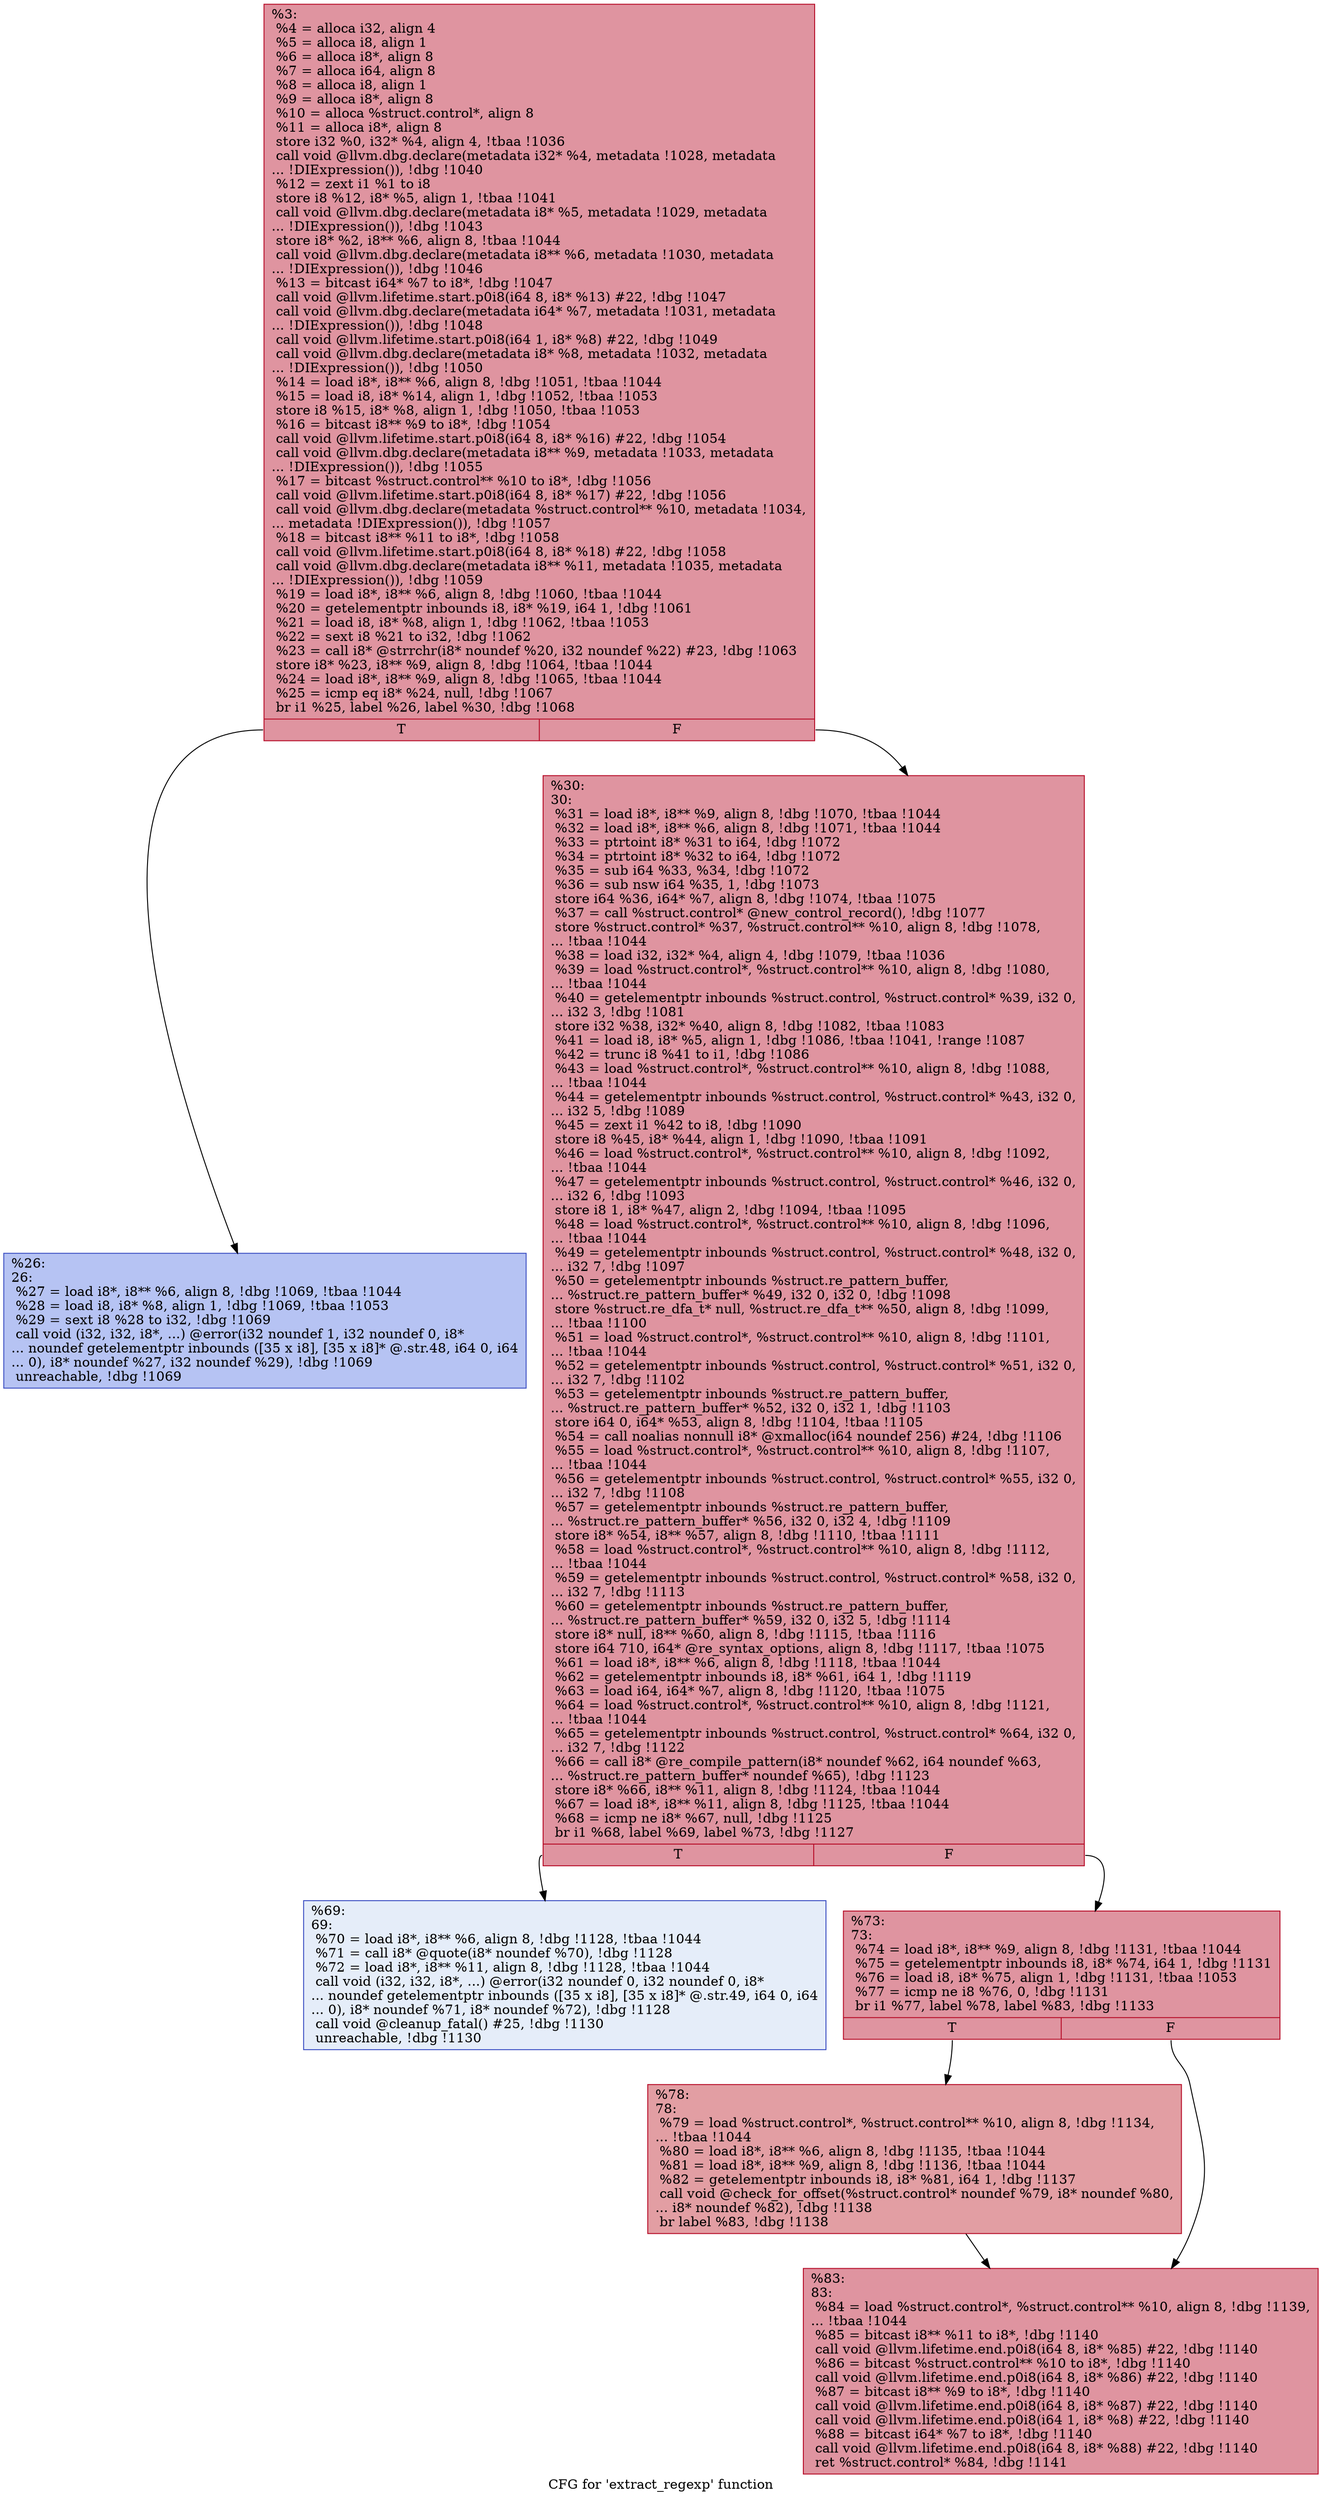 digraph "CFG for 'extract_regexp' function" {
	label="CFG for 'extract_regexp' function";

	Node0x23bac70 [shape=record,color="#b70d28ff", style=filled, fillcolor="#b70d2870",label="{%3:\l  %4 = alloca i32, align 4\l  %5 = alloca i8, align 1\l  %6 = alloca i8*, align 8\l  %7 = alloca i64, align 8\l  %8 = alloca i8, align 1\l  %9 = alloca i8*, align 8\l  %10 = alloca %struct.control*, align 8\l  %11 = alloca i8*, align 8\l  store i32 %0, i32* %4, align 4, !tbaa !1036\l  call void @llvm.dbg.declare(metadata i32* %4, metadata !1028, metadata\l... !DIExpression()), !dbg !1040\l  %12 = zext i1 %1 to i8\l  store i8 %12, i8* %5, align 1, !tbaa !1041\l  call void @llvm.dbg.declare(metadata i8* %5, metadata !1029, metadata\l... !DIExpression()), !dbg !1043\l  store i8* %2, i8** %6, align 8, !tbaa !1044\l  call void @llvm.dbg.declare(metadata i8** %6, metadata !1030, metadata\l... !DIExpression()), !dbg !1046\l  %13 = bitcast i64* %7 to i8*, !dbg !1047\l  call void @llvm.lifetime.start.p0i8(i64 8, i8* %13) #22, !dbg !1047\l  call void @llvm.dbg.declare(metadata i64* %7, metadata !1031, metadata\l... !DIExpression()), !dbg !1048\l  call void @llvm.lifetime.start.p0i8(i64 1, i8* %8) #22, !dbg !1049\l  call void @llvm.dbg.declare(metadata i8* %8, metadata !1032, metadata\l... !DIExpression()), !dbg !1050\l  %14 = load i8*, i8** %6, align 8, !dbg !1051, !tbaa !1044\l  %15 = load i8, i8* %14, align 1, !dbg !1052, !tbaa !1053\l  store i8 %15, i8* %8, align 1, !dbg !1050, !tbaa !1053\l  %16 = bitcast i8** %9 to i8*, !dbg !1054\l  call void @llvm.lifetime.start.p0i8(i64 8, i8* %16) #22, !dbg !1054\l  call void @llvm.dbg.declare(metadata i8** %9, metadata !1033, metadata\l... !DIExpression()), !dbg !1055\l  %17 = bitcast %struct.control** %10 to i8*, !dbg !1056\l  call void @llvm.lifetime.start.p0i8(i64 8, i8* %17) #22, !dbg !1056\l  call void @llvm.dbg.declare(metadata %struct.control** %10, metadata !1034,\l... metadata !DIExpression()), !dbg !1057\l  %18 = bitcast i8** %11 to i8*, !dbg !1058\l  call void @llvm.lifetime.start.p0i8(i64 8, i8* %18) #22, !dbg !1058\l  call void @llvm.dbg.declare(metadata i8** %11, metadata !1035, metadata\l... !DIExpression()), !dbg !1059\l  %19 = load i8*, i8** %6, align 8, !dbg !1060, !tbaa !1044\l  %20 = getelementptr inbounds i8, i8* %19, i64 1, !dbg !1061\l  %21 = load i8, i8* %8, align 1, !dbg !1062, !tbaa !1053\l  %22 = sext i8 %21 to i32, !dbg !1062\l  %23 = call i8* @strrchr(i8* noundef %20, i32 noundef %22) #23, !dbg !1063\l  store i8* %23, i8** %9, align 8, !dbg !1064, !tbaa !1044\l  %24 = load i8*, i8** %9, align 8, !dbg !1065, !tbaa !1044\l  %25 = icmp eq i8* %24, null, !dbg !1067\l  br i1 %25, label %26, label %30, !dbg !1068\l|{<s0>T|<s1>F}}"];
	Node0x23bac70:s0 -> Node0x23bad40;
	Node0x23bac70:s1 -> Node0x23bad90;
	Node0x23bad40 [shape=record,color="#3d50c3ff", style=filled, fillcolor="#5977e370",label="{%26:\l26:                                               \l  %27 = load i8*, i8** %6, align 8, !dbg !1069, !tbaa !1044\l  %28 = load i8, i8* %8, align 1, !dbg !1069, !tbaa !1053\l  %29 = sext i8 %28 to i32, !dbg !1069\l  call void (i32, i32, i8*, ...) @error(i32 noundef 1, i32 noundef 0, i8*\l... noundef getelementptr inbounds ([35 x i8], [35 x i8]* @.str.48, i64 0, i64\l... 0), i8* noundef %27, i32 noundef %29), !dbg !1069\l  unreachable, !dbg !1069\l}"];
	Node0x23bad90 [shape=record,color="#b70d28ff", style=filled, fillcolor="#b70d2870",label="{%30:\l30:                                               \l  %31 = load i8*, i8** %9, align 8, !dbg !1070, !tbaa !1044\l  %32 = load i8*, i8** %6, align 8, !dbg !1071, !tbaa !1044\l  %33 = ptrtoint i8* %31 to i64, !dbg !1072\l  %34 = ptrtoint i8* %32 to i64, !dbg !1072\l  %35 = sub i64 %33, %34, !dbg !1072\l  %36 = sub nsw i64 %35, 1, !dbg !1073\l  store i64 %36, i64* %7, align 8, !dbg !1074, !tbaa !1075\l  %37 = call %struct.control* @new_control_record(), !dbg !1077\l  store %struct.control* %37, %struct.control** %10, align 8, !dbg !1078,\l... !tbaa !1044\l  %38 = load i32, i32* %4, align 4, !dbg !1079, !tbaa !1036\l  %39 = load %struct.control*, %struct.control** %10, align 8, !dbg !1080,\l... !tbaa !1044\l  %40 = getelementptr inbounds %struct.control, %struct.control* %39, i32 0,\l... i32 3, !dbg !1081\l  store i32 %38, i32* %40, align 8, !dbg !1082, !tbaa !1083\l  %41 = load i8, i8* %5, align 1, !dbg !1086, !tbaa !1041, !range !1087\l  %42 = trunc i8 %41 to i1, !dbg !1086\l  %43 = load %struct.control*, %struct.control** %10, align 8, !dbg !1088,\l... !tbaa !1044\l  %44 = getelementptr inbounds %struct.control, %struct.control* %43, i32 0,\l... i32 5, !dbg !1089\l  %45 = zext i1 %42 to i8, !dbg !1090\l  store i8 %45, i8* %44, align 1, !dbg !1090, !tbaa !1091\l  %46 = load %struct.control*, %struct.control** %10, align 8, !dbg !1092,\l... !tbaa !1044\l  %47 = getelementptr inbounds %struct.control, %struct.control* %46, i32 0,\l... i32 6, !dbg !1093\l  store i8 1, i8* %47, align 2, !dbg !1094, !tbaa !1095\l  %48 = load %struct.control*, %struct.control** %10, align 8, !dbg !1096,\l... !tbaa !1044\l  %49 = getelementptr inbounds %struct.control, %struct.control* %48, i32 0,\l... i32 7, !dbg !1097\l  %50 = getelementptr inbounds %struct.re_pattern_buffer,\l... %struct.re_pattern_buffer* %49, i32 0, i32 0, !dbg !1098\l  store %struct.re_dfa_t* null, %struct.re_dfa_t** %50, align 8, !dbg !1099,\l... !tbaa !1100\l  %51 = load %struct.control*, %struct.control** %10, align 8, !dbg !1101,\l... !tbaa !1044\l  %52 = getelementptr inbounds %struct.control, %struct.control* %51, i32 0,\l... i32 7, !dbg !1102\l  %53 = getelementptr inbounds %struct.re_pattern_buffer,\l... %struct.re_pattern_buffer* %52, i32 0, i32 1, !dbg !1103\l  store i64 0, i64* %53, align 8, !dbg !1104, !tbaa !1105\l  %54 = call noalias nonnull i8* @xmalloc(i64 noundef 256) #24, !dbg !1106\l  %55 = load %struct.control*, %struct.control** %10, align 8, !dbg !1107,\l... !tbaa !1044\l  %56 = getelementptr inbounds %struct.control, %struct.control* %55, i32 0,\l... i32 7, !dbg !1108\l  %57 = getelementptr inbounds %struct.re_pattern_buffer,\l... %struct.re_pattern_buffer* %56, i32 0, i32 4, !dbg !1109\l  store i8* %54, i8** %57, align 8, !dbg !1110, !tbaa !1111\l  %58 = load %struct.control*, %struct.control** %10, align 8, !dbg !1112,\l... !tbaa !1044\l  %59 = getelementptr inbounds %struct.control, %struct.control* %58, i32 0,\l... i32 7, !dbg !1113\l  %60 = getelementptr inbounds %struct.re_pattern_buffer,\l... %struct.re_pattern_buffer* %59, i32 0, i32 5, !dbg !1114\l  store i8* null, i8** %60, align 8, !dbg !1115, !tbaa !1116\l  store i64 710, i64* @re_syntax_options, align 8, !dbg !1117, !tbaa !1075\l  %61 = load i8*, i8** %6, align 8, !dbg !1118, !tbaa !1044\l  %62 = getelementptr inbounds i8, i8* %61, i64 1, !dbg !1119\l  %63 = load i64, i64* %7, align 8, !dbg !1120, !tbaa !1075\l  %64 = load %struct.control*, %struct.control** %10, align 8, !dbg !1121,\l... !tbaa !1044\l  %65 = getelementptr inbounds %struct.control, %struct.control* %64, i32 0,\l... i32 7, !dbg !1122\l  %66 = call i8* @re_compile_pattern(i8* noundef %62, i64 noundef %63,\l... %struct.re_pattern_buffer* noundef %65), !dbg !1123\l  store i8* %66, i8** %11, align 8, !dbg !1124, !tbaa !1044\l  %67 = load i8*, i8** %11, align 8, !dbg !1125, !tbaa !1044\l  %68 = icmp ne i8* %67, null, !dbg !1125\l  br i1 %68, label %69, label %73, !dbg !1127\l|{<s0>T|<s1>F}}"];
	Node0x23bad90:s0 -> Node0x23bade0;
	Node0x23bad90:s1 -> Node0x23bae30;
	Node0x23bade0 [shape=record,color="#3d50c3ff", style=filled, fillcolor="#c5d6f270",label="{%69:\l69:                                               \l  %70 = load i8*, i8** %6, align 8, !dbg !1128, !tbaa !1044\l  %71 = call i8* @quote(i8* noundef %70), !dbg !1128\l  %72 = load i8*, i8** %11, align 8, !dbg !1128, !tbaa !1044\l  call void (i32, i32, i8*, ...) @error(i32 noundef 0, i32 noundef 0, i8*\l... noundef getelementptr inbounds ([35 x i8], [35 x i8]* @.str.49, i64 0, i64\l... 0), i8* noundef %71, i8* noundef %72), !dbg !1128\l  call void @cleanup_fatal() #25, !dbg !1130\l  unreachable, !dbg !1130\l}"];
	Node0x23bae30 [shape=record,color="#b70d28ff", style=filled, fillcolor="#b70d2870",label="{%73:\l73:                                               \l  %74 = load i8*, i8** %9, align 8, !dbg !1131, !tbaa !1044\l  %75 = getelementptr inbounds i8, i8* %74, i64 1, !dbg !1131\l  %76 = load i8, i8* %75, align 1, !dbg !1131, !tbaa !1053\l  %77 = icmp ne i8 %76, 0, !dbg !1131\l  br i1 %77, label %78, label %83, !dbg !1133\l|{<s0>T|<s1>F}}"];
	Node0x23bae30:s0 -> Node0x23bae80;
	Node0x23bae30:s1 -> Node0x23baed0;
	Node0x23bae80 [shape=record,color="#b70d28ff", style=filled, fillcolor="#be242e70",label="{%78:\l78:                                               \l  %79 = load %struct.control*, %struct.control** %10, align 8, !dbg !1134,\l... !tbaa !1044\l  %80 = load i8*, i8** %6, align 8, !dbg !1135, !tbaa !1044\l  %81 = load i8*, i8** %9, align 8, !dbg !1136, !tbaa !1044\l  %82 = getelementptr inbounds i8, i8* %81, i64 1, !dbg !1137\l  call void @check_for_offset(%struct.control* noundef %79, i8* noundef %80,\l... i8* noundef %82), !dbg !1138\l  br label %83, !dbg !1138\l}"];
	Node0x23bae80 -> Node0x23baed0;
	Node0x23baed0 [shape=record,color="#b70d28ff", style=filled, fillcolor="#b70d2870",label="{%83:\l83:                                               \l  %84 = load %struct.control*, %struct.control** %10, align 8, !dbg !1139,\l... !tbaa !1044\l  %85 = bitcast i8** %11 to i8*, !dbg !1140\l  call void @llvm.lifetime.end.p0i8(i64 8, i8* %85) #22, !dbg !1140\l  %86 = bitcast %struct.control** %10 to i8*, !dbg !1140\l  call void @llvm.lifetime.end.p0i8(i64 8, i8* %86) #22, !dbg !1140\l  %87 = bitcast i8** %9 to i8*, !dbg !1140\l  call void @llvm.lifetime.end.p0i8(i64 8, i8* %87) #22, !dbg !1140\l  call void @llvm.lifetime.end.p0i8(i64 1, i8* %8) #22, !dbg !1140\l  %88 = bitcast i64* %7 to i8*, !dbg !1140\l  call void @llvm.lifetime.end.p0i8(i64 8, i8* %88) #22, !dbg !1140\l  ret %struct.control* %84, !dbg !1141\l}"];
}
